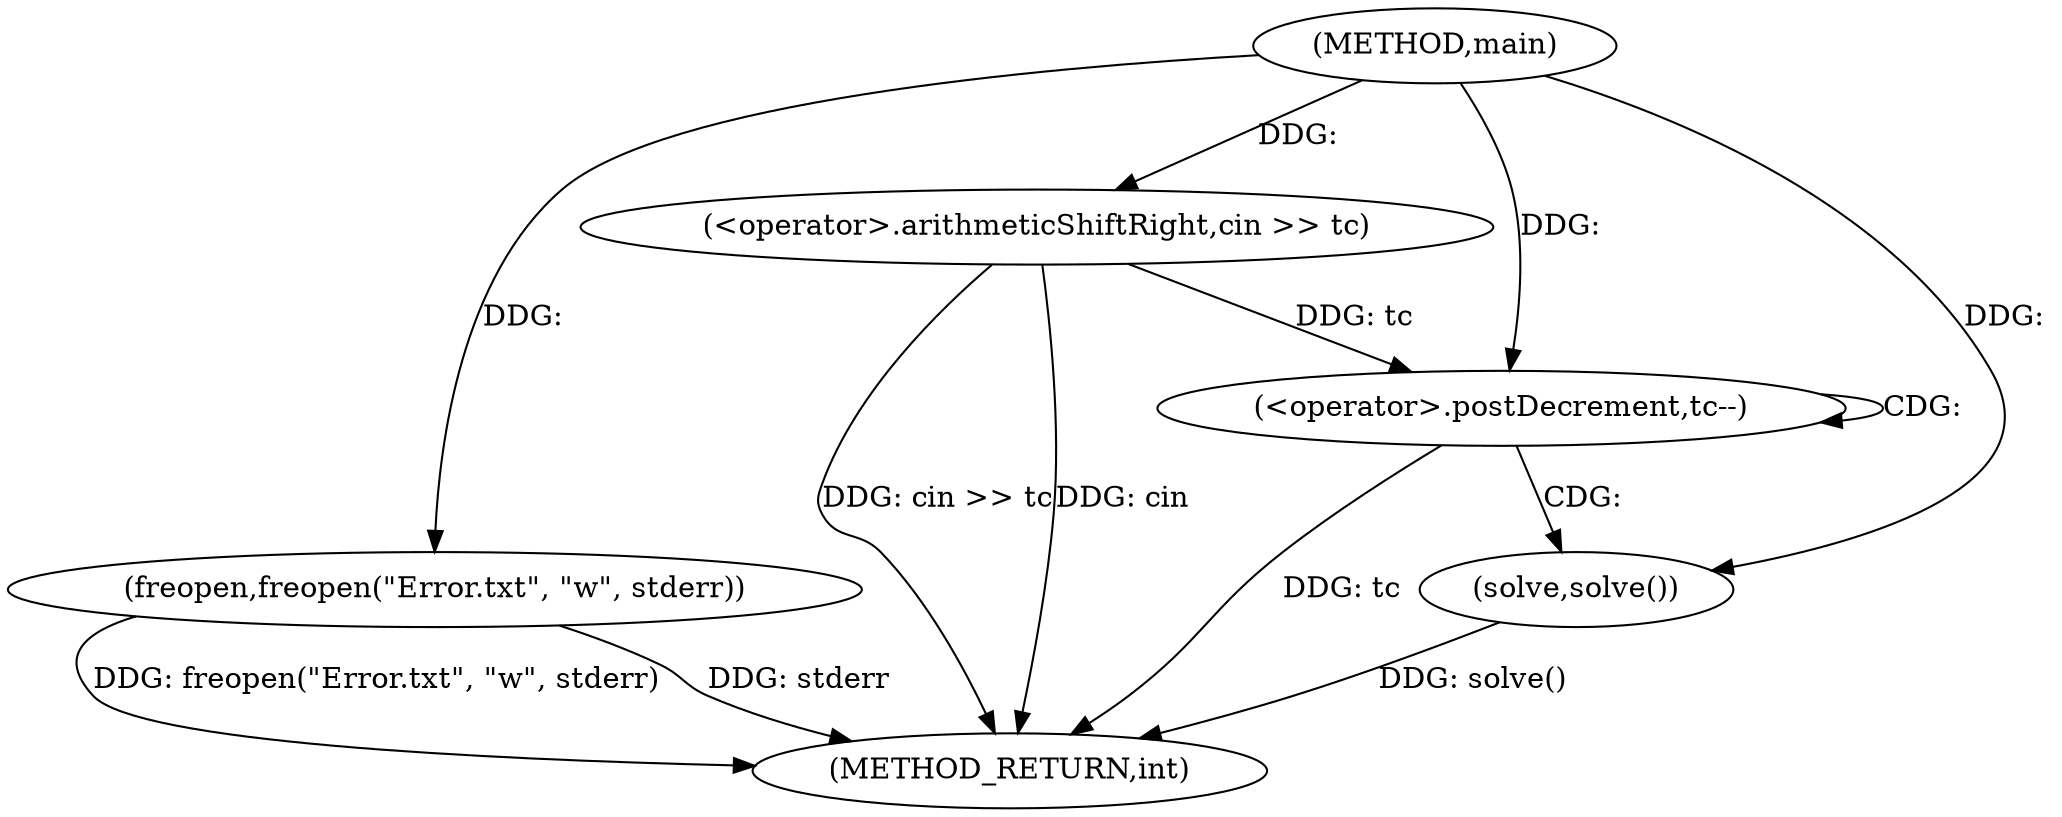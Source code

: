 digraph "main" {  
"1000337" [label = "(METHOD,main)" ]
"1000351" [label = "(METHOD_RETURN,int)" ]
"1000339" [label = "(freopen,freopen(\"Error.txt\", \"w\", stderr))" ]
"1000343" [label = "(<operator>.arithmeticShiftRight,cin >> tc)" ]
"1000347" [label = "(<operator>.postDecrement,tc--)" ]
"1000350" [label = "(solve,solve())" ]
  "1000339" -> "1000351"  [ label = "DDG: freopen(\"Error.txt\", \"w\", stderr)"] 
  "1000343" -> "1000351"  [ label = "DDG: cin >> tc"] 
  "1000347" -> "1000351"  [ label = "DDG: tc"] 
  "1000350" -> "1000351"  [ label = "DDG: solve()"] 
  "1000343" -> "1000351"  [ label = "DDG: cin"] 
  "1000339" -> "1000351"  [ label = "DDG: stderr"] 
  "1000337" -> "1000339"  [ label = "DDG: "] 
  "1000337" -> "1000343"  [ label = "DDG: "] 
  "1000343" -> "1000347"  [ label = "DDG: tc"] 
  "1000337" -> "1000347"  [ label = "DDG: "] 
  "1000337" -> "1000350"  [ label = "DDG: "] 
  "1000347" -> "1000347"  [ label = "CDG: "] 
  "1000347" -> "1000350"  [ label = "CDG: "] 
}
